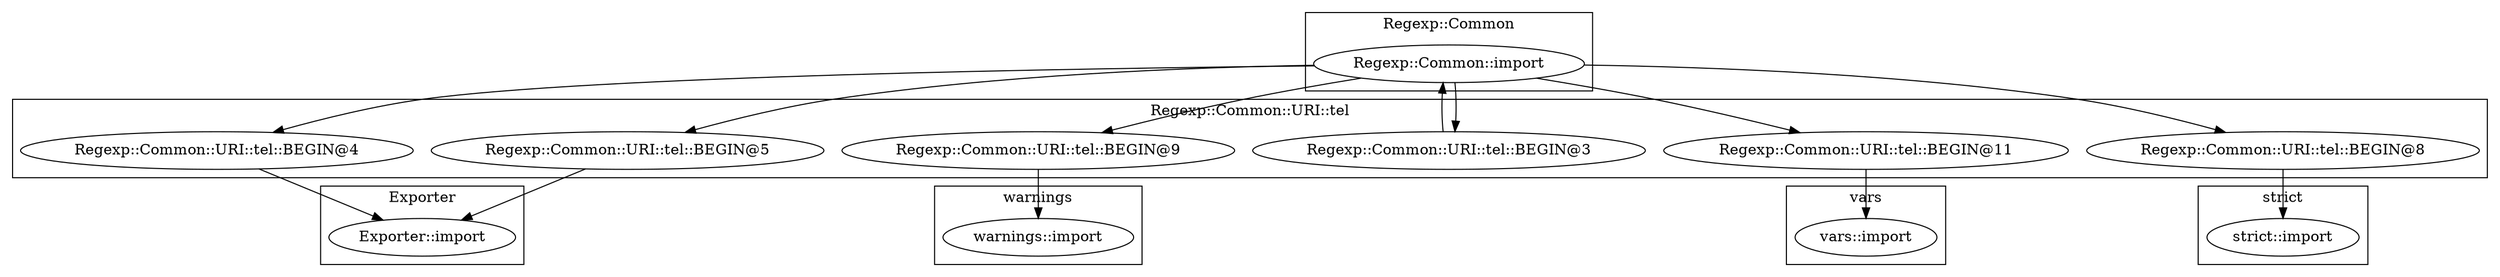 digraph {
graph [overlap=false]
subgraph cluster_warnings {
	label="warnings";
	"warnings::import";
}
subgraph cluster_vars {
	label="vars";
	"vars::import";
}
subgraph cluster_strict {
	label="strict";
	"strict::import";
}
subgraph cluster_Exporter {
	label="Exporter";
	"Exporter::import";
}
subgraph cluster_Regexp_Common {
	label="Regexp::Common";
	"Regexp::Common::import";
}
subgraph cluster_Regexp_Common_URI_tel {
	label="Regexp::Common::URI::tel";
	"Regexp::Common::URI::tel::BEGIN@4";
	"Regexp::Common::URI::tel::BEGIN@9";
	"Regexp::Common::URI::tel::BEGIN@3";
	"Regexp::Common::URI::tel::BEGIN@5";
	"Regexp::Common::URI::tel::BEGIN@11";
	"Regexp::Common::URI::tel::BEGIN@8";
}
"Regexp::Common::import" -> "Regexp::Common::URI::tel::BEGIN@4";
"Regexp::Common::URI::tel::BEGIN@3" -> "Regexp::Common::import";
"Regexp::Common::URI::tel::BEGIN@4" -> "Exporter::import";
"Regexp::Common::URI::tel::BEGIN@5" -> "Exporter::import";
"Regexp::Common::import" -> "Regexp::Common::URI::tel::BEGIN@11";
"Regexp::Common::import" -> "Regexp::Common::URI::tel::BEGIN@8";
"Regexp::Common::import" -> "Regexp::Common::URI::tel::BEGIN@5";
"Regexp::Common::URI::tel::BEGIN@9" -> "warnings::import";
"Regexp::Common::URI::tel::BEGIN@11" -> "vars::import";
"Regexp::Common::import" -> "Regexp::Common::URI::tel::BEGIN@9";
"Regexp::Common::import" -> "Regexp::Common::URI::tel::BEGIN@3";
"Regexp::Common::URI::tel::BEGIN@8" -> "strict::import";
}
